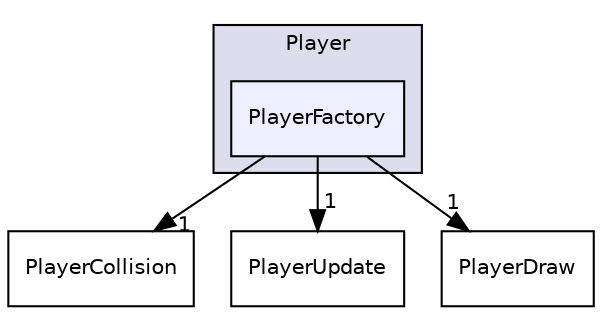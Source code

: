 digraph "C:/HAL/PG関係/03_作成プログラム/03_HAL授業/就職作品/Project/source/03_Object/3D/Player/PlayerFactory" {
  compound=true
  node [ fontsize="10", fontname="Helvetica"];
  edge [ labelfontsize="10", labelfontname="Helvetica"];
  subgraph clusterdir_5e115f3b25cc5f2cc1bddec10688de55 {
    graph [ bgcolor="#ddddee", pencolor="black", label="Player" fontname="Helvetica", fontsize="10", URL="dir_5e115f3b25cc5f2cc1bddec10688de55.html"]
  dir_b6abec0e995f8fd54142a687788e1be2 [shape=box, label="PlayerFactory", style="filled", fillcolor="#eeeeff", pencolor="black", URL="dir_b6abec0e995f8fd54142a687788e1be2.html"];
  }
  dir_295520b930b11cedd5d44381915aff23 [shape=box label="PlayerCollision" URL="dir_295520b930b11cedd5d44381915aff23.html"];
  dir_8eed6a936a795cfd91425f3337dafb85 [shape=box label="PlayerUpdate" URL="dir_8eed6a936a795cfd91425f3337dafb85.html"];
  dir_d2ef319e0c9d6c9d5b294728ec4df479 [shape=box label="PlayerDraw" URL="dir_d2ef319e0c9d6c9d5b294728ec4df479.html"];
  dir_b6abec0e995f8fd54142a687788e1be2->dir_295520b930b11cedd5d44381915aff23 [headlabel="1", labeldistance=1.5 headhref="dir_000070_000068.html"];
  dir_b6abec0e995f8fd54142a687788e1be2->dir_8eed6a936a795cfd91425f3337dafb85 [headlabel="1", labeldistance=1.5 headhref="dir_000070_000071.html"];
  dir_b6abec0e995f8fd54142a687788e1be2->dir_d2ef319e0c9d6c9d5b294728ec4df479 [headlabel="1", labeldistance=1.5 headhref="dir_000070_000069.html"];
}
